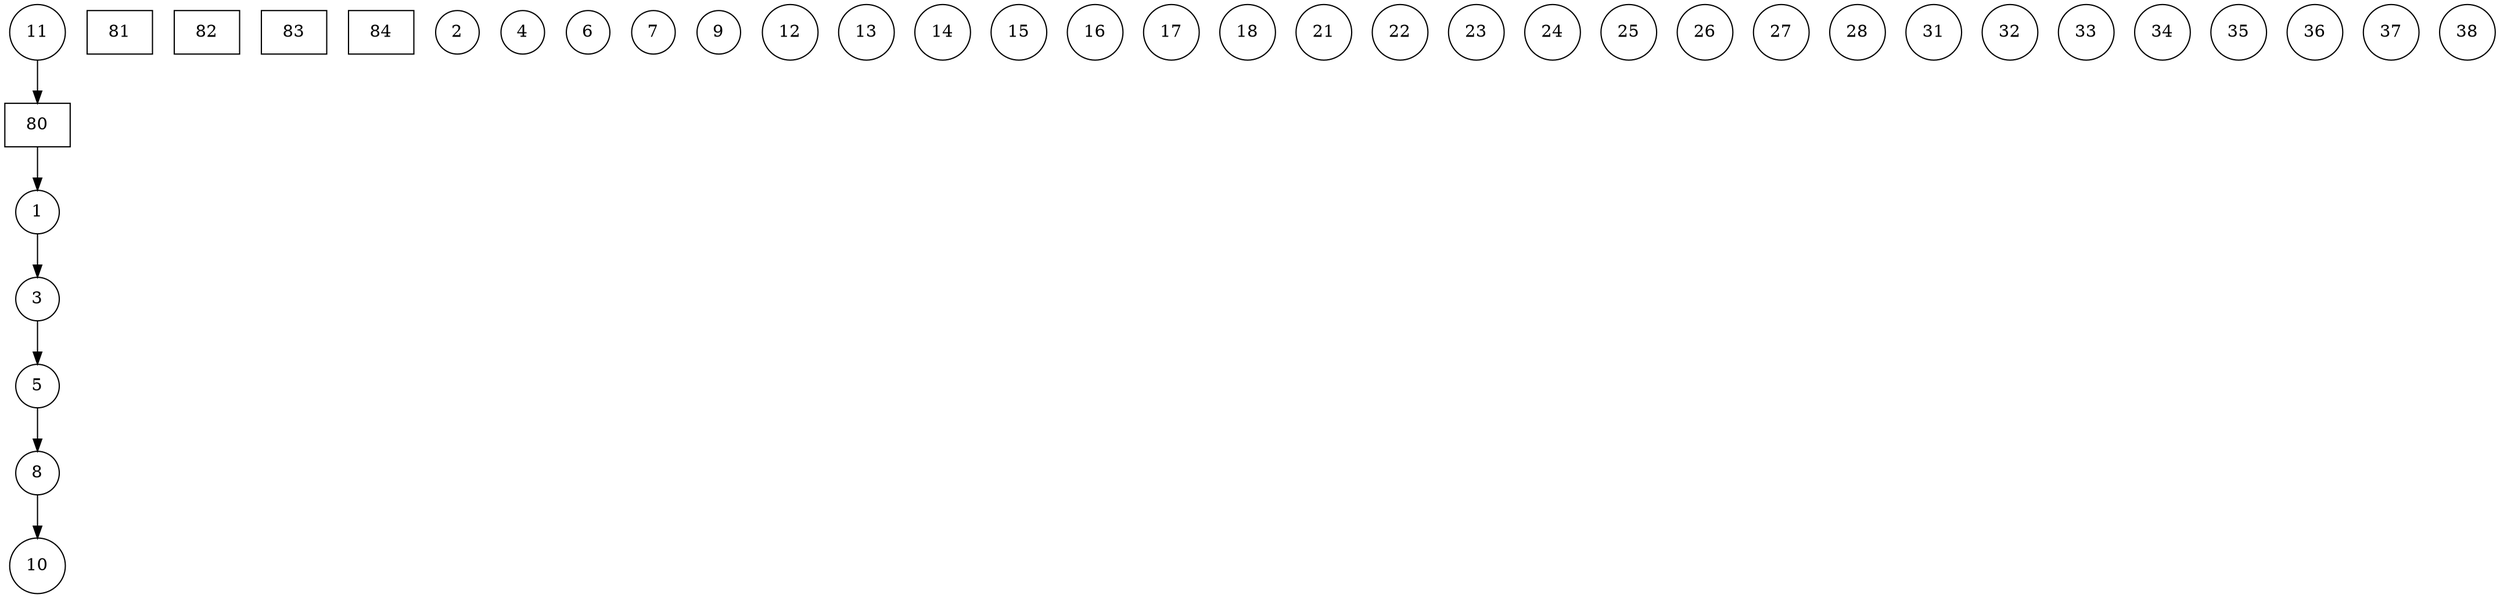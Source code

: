 digraph{
	node[shape=circle];
	
	80 [shape=rectangle, pos="0,0!"];
	81 [shape=rectangle, pos="-4.5,3.75!"];
	82 [shape=rectangle, pos="3.75,3.75!"];
	83 [shape=rectangle, pos="3.75,-3.75!"];
	84 [shape=rectangle, pos="-4.5,-3.75!"];
	
	1 [pos="-1.5,0.6!"];
	2 [pos="-1.5,-0.6!"];
	3 [pos="-3,0.6!"];
	4 [pos="-3,-0.6!"];
	5 [pos="-4.5,0.6!"];
	6 [pos="-4.5,-0.6!"];
	7 [pos="-6,0.6!"];
	8 [pos="-6,-0.6!"];
	9 [pos="-7.5,0.6!"];
	10 [pos="-7.5,-0.6!"];
	
	11 [pos="0.6,1.5!"];
	12 [pos="-0.6,1.5!"];
	13 [pos="0.6,3!"];
	14 [pos="-0.6,3!"];
	15 [pos="0.6,4.5!"];
	16 [pos="-0.6,4.5!"];
	17 [pos="0.6,6!"];
	18 [pos="-0.6,6!"];
	
	21 [pos="1.5,-0.6!"];
	22 [pos="1.5,0.6!"];
	23 [pos="3,-0.6!"];
	24 [pos="3,0.6!"];
	25 [pos="4.5,-0.6!"];
	26 [pos="4.5,0.6!"];
	27 [pos="6,-0.6!"];
	28 [pos="6,0.6!"];
	
	31 [pos="-0.6,-1.5!"];
	32 [pos="0.6,-1.5!"];
	33 [pos="-0.6,-3!"];
	34 [pos="0.6,-3!"];
	35 [pos="-0.6,-4.5!"];
	36 [pos="0.6,-4.5!"];
	37 [pos="-0.6,-6!"];
	38 [pos="0.6,-6!"];
11 -> 80[color=black];
80 -> 1[color=black];
1 -> 3[color=black];
3 -> 5[color=black];
5 -> 8[color=black];
8 -> 10[color=black];
}
